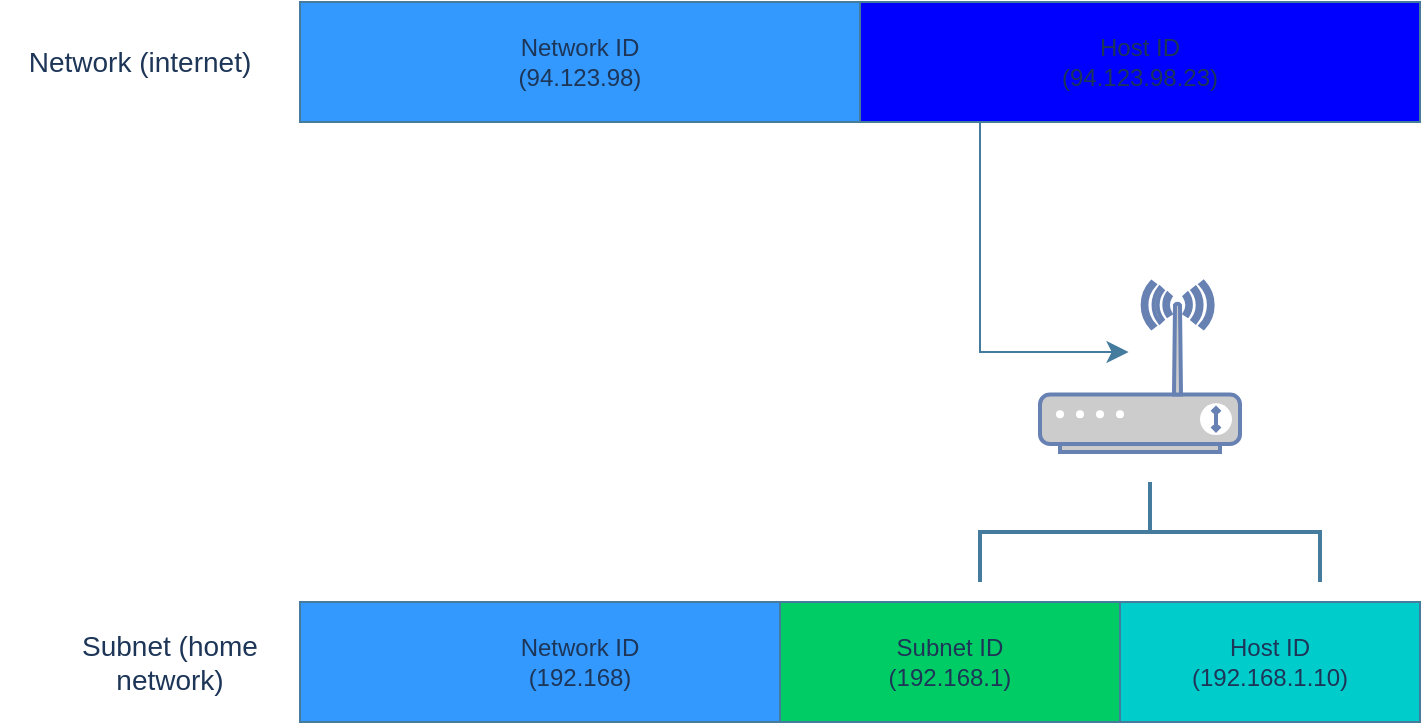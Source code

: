 <mxfile version="22.1.11" type="github">
  <diagram name="Page-1" id="ooIUP-0oUz9_tFlCTKpf">
    <mxGraphModel dx="656" dy="555" grid="1" gridSize="10" guides="1" tooltips="1" connect="1" arrows="1" fold="1" page="1" pageScale="1" pageWidth="850" pageHeight="1100" math="0" shadow="0">
      <root>
        <mxCell id="0" />
        <mxCell id="1" parent="0" />
        <mxCell id="alBC6Ab22SiOt0qMAAzZ-1" value="" style="fontColor=#0066CC;verticalAlign=top;verticalLabelPosition=bottom;labelPosition=center;align=center;html=1;outlineConnect=0;fillColor=#CCCCCC;strokeColor=#6881B3;gradientColor=none;gradientDirection=north;strokeWidth=2;shape=mxgraph.networks.wireless_modem;" vertex="1" parent="1">
          <mxGeometry x="530" y="240" width="100" height="85" as="geometry" />
        </mxCell>
        <mxCell id="alBC6Ab22SiOt0qMAAzZ-4" value="Network ID&lt;br&gt;(94.123.98)" style="rounded=0;whiteSpace=wrap;html=1;strokeColor=#457B9D;fontColor=#1D3557;fillColor=#3399FF;" vertex="1" parent="1">
          <mxGeometry x="160" y="100" width="280" height="60" as="geometry" />
        </mxCell>
        <mxCell id="alBC6Ab22SiOt0qMAAzZ-5" value="Host ID&lt;br&gt;(94.123.98.23)" style="rounded=0;whiteSpace=wrap;html=1;strokeColor=#457B9D;fontColor=#1D3557;fillColor=#0000FF;" vertex="1" parent="1">
          <mxGeometry x="440" y="100" width="280" height="60" as="geometry" />
        </mxCell>
        <mxCell id="alBC6Ab22SiOt0qMAAzZ-6" value="Network ID&lt;br&gt;(192.168)" style="rounded=0;whiteSpace=wrap;html=1;strokeColor=#457B9D;fontColor=#1D3557;fillColor=#3399FF;" vertex="1" parent="1">
          <mxGeometry x="160" y="400" width="280" height="60" as="geometry" />
        </mxCell>
        <mxCell id="alBC6Ab22SiOt0qMAAzZ-7" value="Subnet ID&lt;br style=&quot;border-color: var(--border-color);&quot;&gt;(192.168.1)" style="rounded=0;whiteSpace=wrap;html=1;strokeColor=#457B9D;fontColor=#1D3557;fillColor=#00CC66;" vertex="1" parent="1">
          <mxGeometry x="400" y="400" width="170" height="60" as="geometry" />
        </mxCell>
        <mxCell id="alBC6Ab22SiOt0qMAAzZ-8" value="Host ID&lt;br style=&quot;border-color: var(--border-color);&quot;&gt;(192.168.1.10)" style="rounded=0;whiteSpace=wrap;html=1;strokeColor=#457B9D;fontColor=#1D3557;fillColor=#00CCCC;" vertex="1" parent="1">
          <mxGeometry x="570" y="400" width="150" height="60" as="geometry" />
        </mxCell>
        <mxCell id="alBC6Ab22SiOt0qMAAzZ-9" value="" style="strokeWidth=2;html=1;shape=mxgraph.flowchart.annotation_2;align=left;labelPosition=right;pointerEvents=1;strokeColor=#457B9D;fontColor=#1D3557;fillColor=#A8DADC;direction=south;" vertex="1" parent="1">
          <mxGeometry x="500" y="340" width="170" height="50" as="geometry" />
        </mxCell>
        <mxCell id="alBC6Ab22SiOt0qMAAzZ-11" value="&lt;font style=&quot;font-size: 14px;&quot;&gt;Network (internet)&lt;/font&gt;" style="text;strokeColor=none;align=center;fillColor=none;html=1;verticalAlign=middle;whiteSpace=wrap;rounded=0;fontColor=#1D3557;" vertex="1" parent="1">
          <mxGeometry x="10" y="115" width="140" height="30" as="geometry" />
        </mxCell>
        <mxCell id="alBC6Ab22SiOt0qMAAzZ-12" value="&lt;span style=&quot;font-size: 14px;&quot;&gt;Subnet (home network)&lt;/span&gt;" style="text;strokeColor=none;align=center;fillColor=none;html=1;verticalAlign=middle;whiteSpace=wrap;rounded=0;fontColor=#1D3557;" vertex="1" parent="1">
          <mxGeometry x="40" y="415" width="110" height="30" as="geometry" />
        </mxCell>
        <mxCell id="alBC6Ab22SiOt0qMAAzZ-33" value="" style="edgeStyle=elbowEdgeStyle;elbow=horizontal;endArrow=classic;html=1;curved=0;rounded=0;endSize=8;startSize=8;strokeColor=#457B9D;fontColor=#1D3557;fillColor=#A8DADC;exitX=0.75;exitY=1;exitDx=0;exitDy=0;entryX=-1.3;entryY=0.563;entryDx=0;entryDy=0;entryPerimeter=0;" edge="1" parent="1" source="alBC6Ab22SiOt0qMAAzZ-5" target="alBC6Ab22SiOt0qMAAzZ-9">
          <mxGeometry width="50" height="50" relative="1" as="geometry">
            <mxPoint x="640" y="280" as="sourcePoint" />
            <mxPoint x="590" y="230" as="targetPoint" />
            <Array as="points">
              <mxPoint x="500" y="200" />
              <mxPoint x="500" y="180" />
            </Array>
          </mxGeometry>
        </mxCell>
      </root>
    </mxGraphModel>
  </diagram>
</mxfile>

